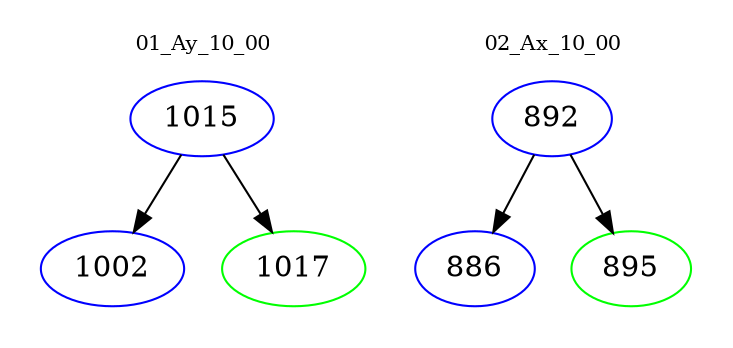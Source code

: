 digraph{
subgraph cluster_0 {
color = white
label = "01_Ay_10_00";
fontsize=10;
T0_1015 [label="1015", color="blue"]
T0_1015 -> T0_1002 [color="black"]
T0_1002 [label="1002", color="blue"]
T0_1015 -> T0_1017 [color="black"]
T0_1017 [label="1017", color="green"]
}
subgraph cluster_1 {
color = white
label = "02_Ax_10_00";
fontsize=10;
T1_892 [label="892", color="blue"]
T1_892 -> T1_886 [color="black"]
T1_886 [label="886", color="blue"]
T1_892 -> T1_895 [color="black"]
T1_895 [label="895", color="green"]
}
}
